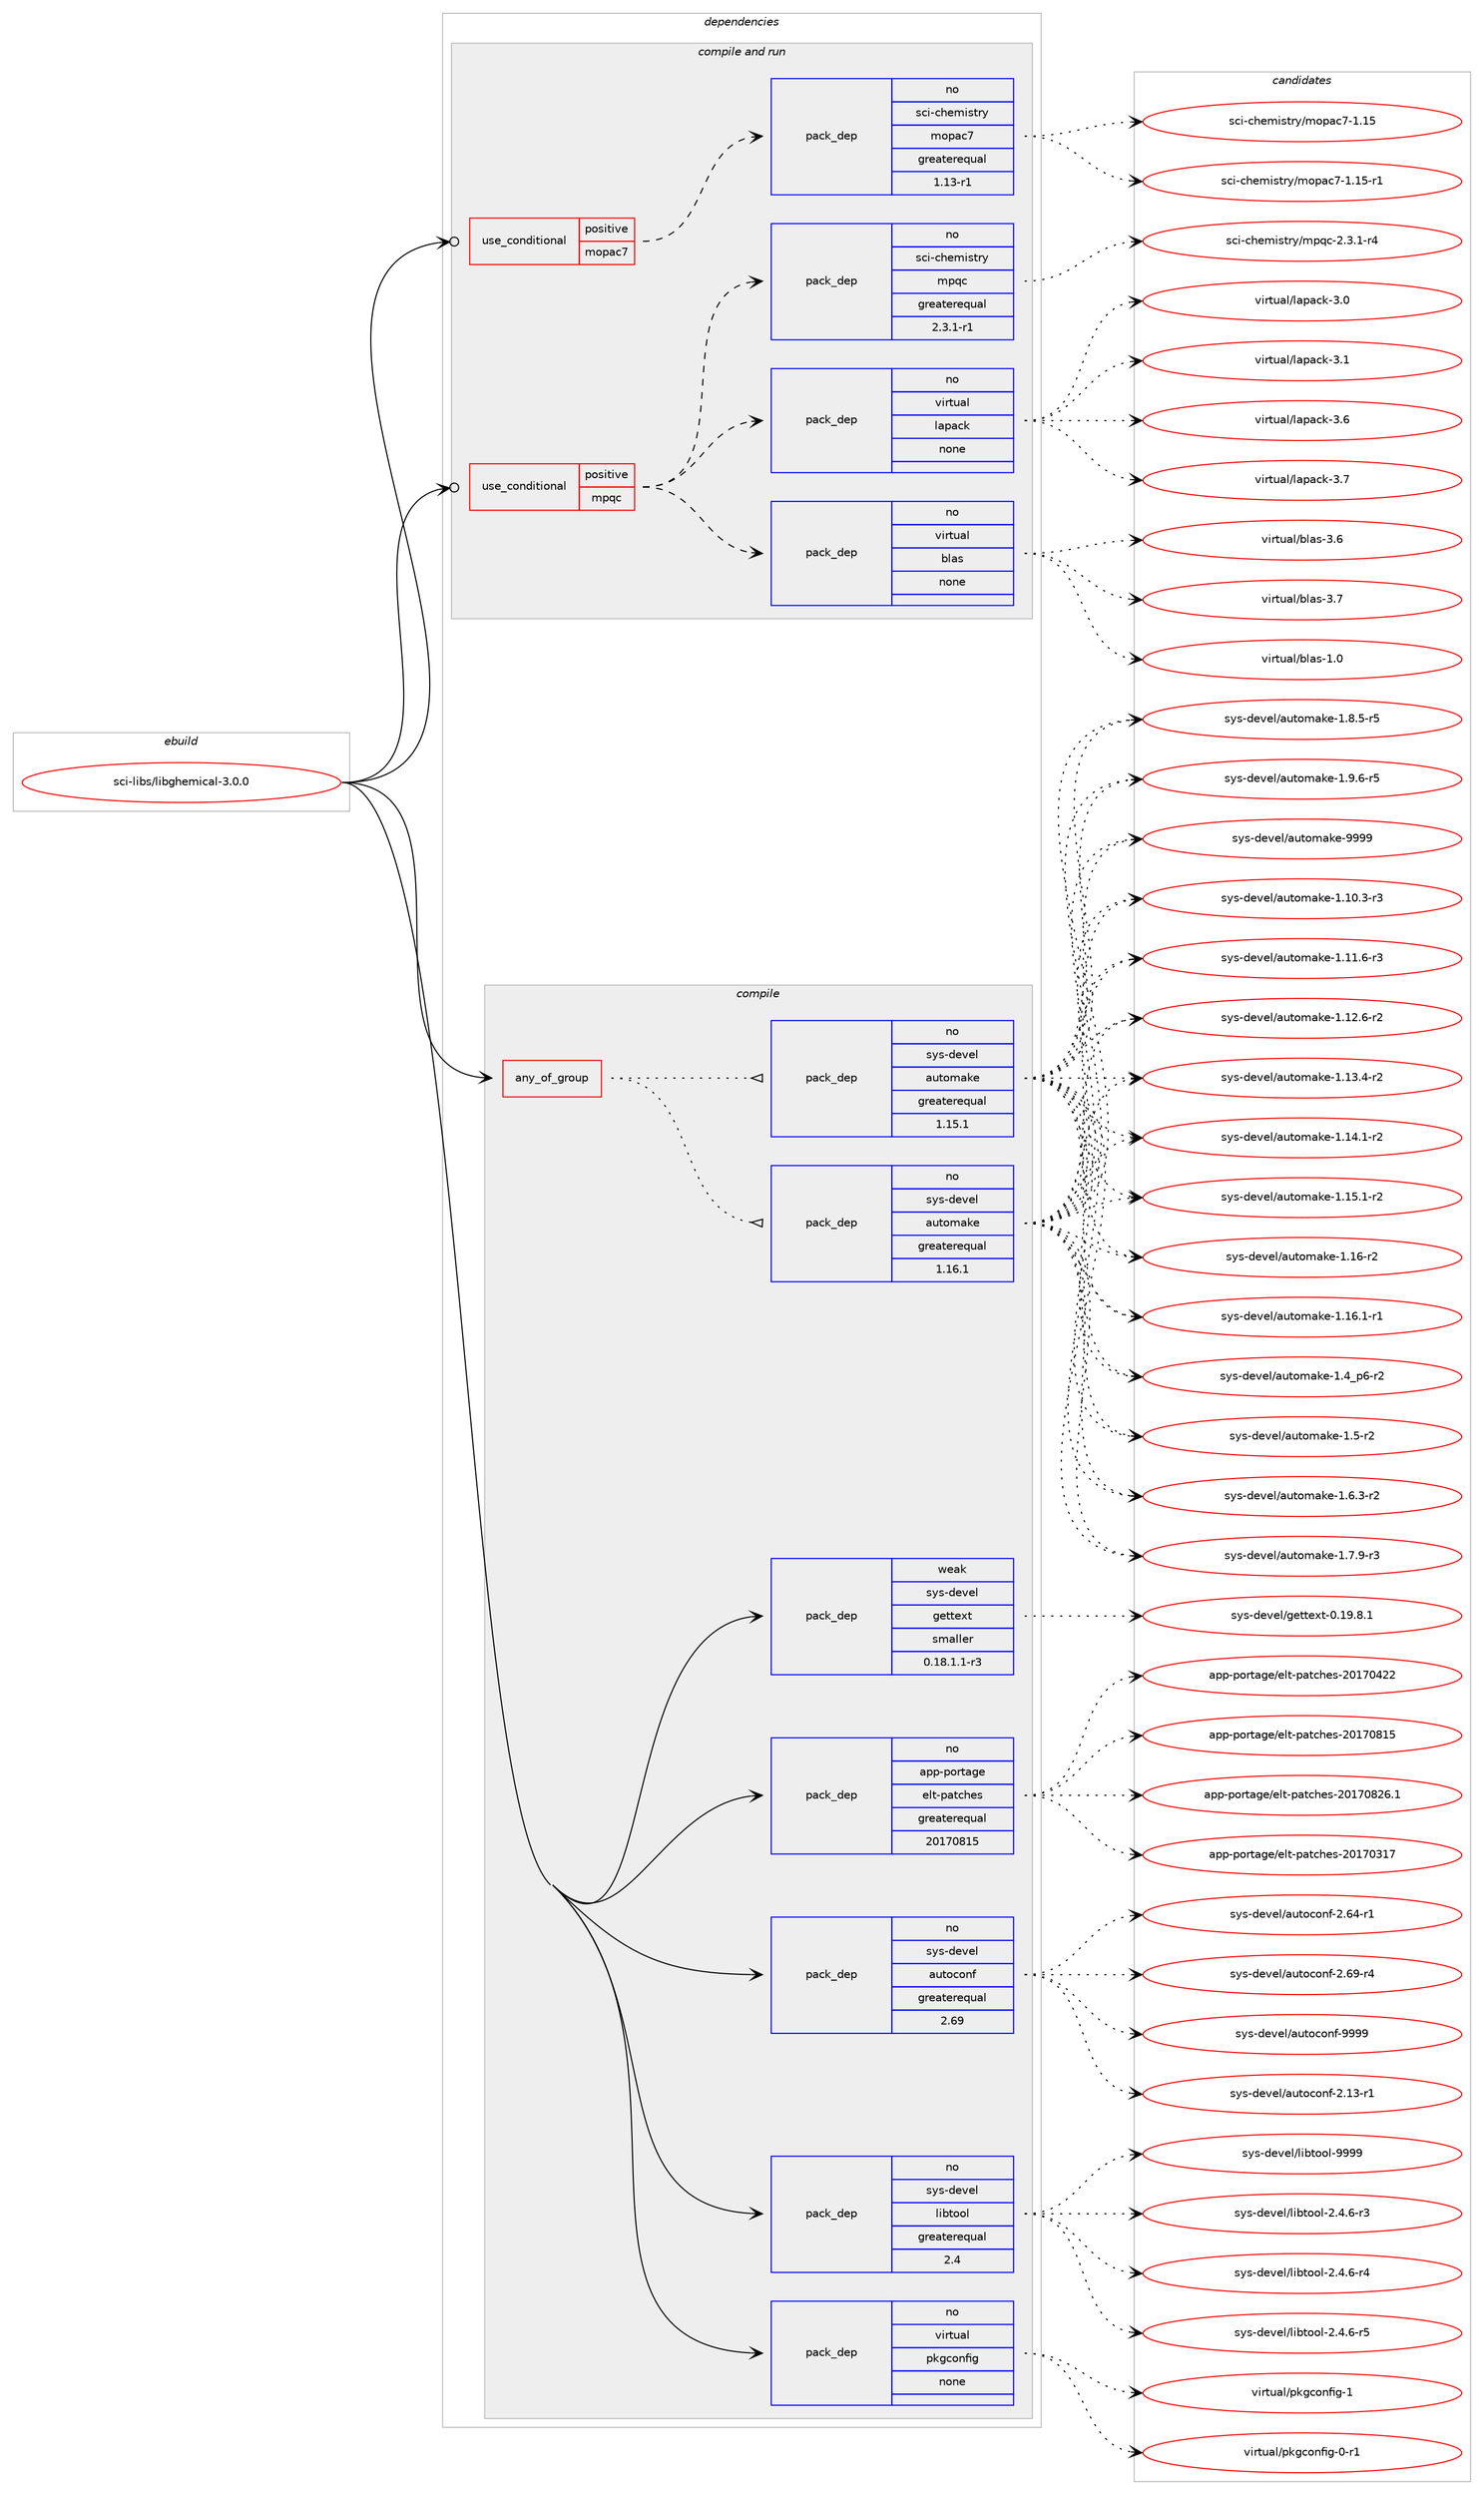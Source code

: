 digraph prolog {

# *************
# Graph options
# *************

newrank=true;
concentrate=true;
compound=true;
graph [rankdir=LR,fontname=Helvetica,fontsize=10,ranksep=1.5];#, ranksep=2.5, nodesep=0.2];
edge  [arrowhead=vee];
node  [fontname=Helvetica,fontsize=10];

# **********
# The ebuild
# **********

subgraph cluster_leftcol {
color=gray;
rank=same;
label=<<i>ebuild</i>>;
id [label="sci-libs/libghemical-3.0.0", color=red, width=4, href="../sci-libs/libghemical-3.0.0.svg"];
}

# ****************
# The dependencies
# ****************

subgraph cluster_midcol {
color=gray;
label=<<i>dependencies</i>>;
subgraph cluster_compile {
fillcolor="#eeeeee";
style=filled;
label=<<i>compile</i>>;
subgraph any26908 {
dependency1693940 [label=<<TABLE BORDER="0" CELLBORDER="1" CELLSPACING="0" CELLPADDING="4"><TR><TD CELLPADDING="10">any_of_group</TD></TR></TABLE>>, shape=none, color=red];subgraph pack1212702 {
dependency1693941 [label=<<TABLE BORDER="0" CELLBORDER="1" CELLSPACING="0" CELLPADDING="4" WIDTH="220"><TR><TD ROWSPAN="6" CELLPADDING="30">pack_dep</TD></TR><TR><TD WIDTH="110">no</TD></TR><TR><TD>sys-devel</TD></TR><TR><TD>automake</TD></TR><TR><TD>greaterequal</TD></TR><TR><TD>1.16.1</TD></TR></TABLE>>, shape=none, color=blue];
}
dependency1693940:e -> dependency1693941:w [weight=20,style="dotted",arrowhead="oinv"];
subgraph pack1212703 {
dependency1693942 [label=<<TABLE BORDER="0" CELLBORDER="1" CELLSPACING="0" CELLPADDING="4" WIDTH="220"><TR><TD ROWSPAN="6" CELLPADDING="30">pack_dep</TD></TR><TR><TD WIDTH="110">no</TD></TR><TR><TD>sys-devel</TD></TR><TR><TD>automake</TD></TR><TR><TD>greaterequal</TD></TR><TR><TD>1.15.1</TD></TR></TABLE>>, shape=none, color=blue];
}
dependency1693940:e -> dependency1693942:w [weight=20,style="dotted",arrowhead="oinv"];
}
id:e -> dependency1693940:w [weight=20,style="solid",arrowhead="vee"];
subgraph pack1212704 {
dependency1693943 [label=<<TABLE BORDER="0" CELLBORDER="1" CELLSPACING="0" CELLPADDING="4" WIDTH="220"><TR><TD ROWSPAN="6" CELLPADDING="30">pack_dep</TD></TR><TR><TD WIDTH="110">no</TD></TR><TR><TD>app-portage</TD></TR><TR><TD>elt-patches</TD></TR><TR><TD>greaterequal</TD></TR><TR><TD>20170815</TD></TR></TABLE>>, shape=none, color=blue];
}
id:e -> dependency1693943:w [weight=20,style="solid",arrowhead="vee"];
subgraph pack1212705 {
dependency1693944 [label=<<TABLE BORDER="0" CELLBORDER="1" CELLSPACING="0" CELLPADDING="4" WIDTH="220"><TR><TD ROWSPAN="6" CELLPADDING="30">pack_dep</TD></TR><TR><TD WIDTH="110">no</TD></TR><TR><TD>sys-devel</TD></TR><TR><TD>autoconf</TD></TR><TR><TD>greaterequal</TD></TR><TR><TD>2.69</TD></TR></TABLE>>, shape=none, color=blue];
}
id:e -> dependency1693944:w [weight=20,style="solid",arrowhead="vee"];
subgraph pack1212706 {
dependency1693945 [label=<<TABLE BORDER="0" CELLBORDER="1" CELLSPACING="0" CELLPADDING="4" WIDTH="220"><TR><TD ROWSPAN="6" CELLPADDING="30">pack_dep</TD></TR><TR><TD WIDTH="110">no</TD></TR><TR><TD>sys-devel</TD></TR><TR><TD>libtool</TD></TR><TR><TD>greaterequal</TD></TR><TR><TD>2.4</TD></TR></TABLE>>, shape=none, color=blue];
}
id:e -> dependency1693945:w [weight=20,style="solid",arrowhead="vee"];
subgraph pack1212707 {
dependency1693946 [label=<<TABLE BORDER="0" CELLBORDER="1" CELLSPACING="0" CELLPADDING="4" WIDTH="220"><TR><TD ROWSPAN="6" CELLPADDING="30">pack_dep</TD></TR><TR><TD WIDTH="110">no</TD></TR><TR><TD>virtual</TD></TR><TR><TD>pkgconfig</TD></TR><TR><TD>none</TD></TR><TR><TD></TD></TR></TABLE>>, shape=none, color=blue];
}
id:e -> dependency1693946:w [weight=20,style="solid",arrowhead="vee"];
subgraph pack1212708 {
dependency1693947 [label=<<TABLE BORDER="0" CELLBORDER="1" CELLSPACING="0" CELLPADDING="4" WIDTH="220"><TR><TD ROWSPAN="6" CELLPADDING="30">pack_dep</TD></TR><TR><TD WIDTH="110">weak</TD></TR><TR><TD>sys-devel</TD></TR><TR><TD>gettext</TD></TR><TR><TD>smaller</TD></TR><TR><TD>0.18.1.1-r3</TD></TR></TABLE>>, shape=none, color=blue];
}
id:e -> dependency1693947:w [weight=20,style="solid",arrowhead="vee"];
}
subgraph cluster_compileandrun {
fillcolor="#eeeeee";
style=filled;
label=<<i>compile and run</i>>;
subgraph cond453478 {
dependency1693948 [label=<<TABLE BORDER="0" CELLBORDER="1" CELLSPACING="0" CELLPADDING="4"><TR><TD ROWSPAN="3" CELLPADDING="10">use_conditional</TD></TR><TR><TD>positive</TD></TR><TR><TD>mopac7</TD></TR></TABLE>>, shape=none, color=red];
subgraph pack1212709 {
dependency1693949 [label=<<TABLE BORDER="0" CELLBORDER="1" CELLSPACING="0" CELLPADDING="4" WIDTH="220"><TR><TD ROWSPAN="6" CELLPADDING="30">pack_dep</TD></TR><TR><TD WIDTH="110">no</TD></TR><TR><TD>sci-chemistry</TD></TR><TR><TD>mopac7</TD></TR><TR><TD>greaterequal</TD></TR><TR><TD>1.13-r1</TD></TR></TABLE>>, shape=none, color=blue];
}
dependency1693948:e -> dependency1693949:w [weight=20,style="dashed",arrowhead="vee"];
}
id:e -> dependency1693948:w [weight=20,style="solid",arrowhead="odotvee"];
subgraph cond453479 {
dependency1693950 [label=<<TABLE BORDER="0" CELLBORDER="1" CELLSPACING="0" CELLPADDING="4"><TR><TD ROWSPAN="3" CELLPADDING="10">use_conditional</TD></TR><TR><TD>positive</TD></TR><TR><TD>mpqc</TD></TR></TABLE>>, shape=none, color=red];
subgraph pack1212710 {
dependency1693951 [label=<<TABLE BORDER="0" CELLBORDER="1" CELLSPACING="0" CELLPADDING="4" WIDTH="220"><TR><TD ROWSPAN="6" CELLPADDING="30">pack_dep</TD></TR><TR><TD WIDTH="110">no</TD></TR><TR><TD>sci-chemistry</TD></TR><TR><TD>mpqc</TD></TR><TR><TD>greaterequal</TD></TR><TR><TD>2.3.1-r1</TD></TR></TABLE>>, shape=none, color=blue];
}
dependency1693950:e -> dependency1693951:w [weight=20,style="dashed",arrowhead="vee"];
subgraph pack1212711 {
dependency1693952 [label=<<TABLE BORDER="0" CELLBORDER="1" CELLSPACING="0" CELLPADDING="4" WIDTH="220"><TR><TD ROWSPAN="6" CELLPADDING="30">pack_dep</TD></TR><TR><TD WIDTH="110">no</TD></TR><TR><TD>virtual</TD></TR><TR><TD>blas</TD></TR><TR><TD>none</TD></TR><TR><TD></TD></TR></TABLE>>, shape=none, color=blue];
}
dependency1693950:e -> dependency1693952:w [weight=20,style="dashed",arrowhead="vee"];
subgraph pack1212712 {
dependency1693953 [label=<<TABLE BORDER="0" CELLBORDER="1" CELLSPACING="0" CELLPADDING="4" WIDTH="220"><TR><TD ROWSPAN="6" CELLPADDING="30">pack_dep</TD></TR><TR><TD WIDTH="110">no</TD></TR><TR><TD>virtual</TD></TR><TR><TD>lapack</TD></TR><TR><TD>none</TD></TR><TR><TD></TD></TR></TABLE>>, shape=none, color=blue];
}
dependency1693950:e -> dependency1693953:w [weight=20,style="dashed",arrowhead="vee"];
}
id:e -> dependency1693950:w [weight=20,style="solid",arrowhead="odotvee"];
}
subgraph cluster_run {
fillcolor="#eeeeee";
style=filled;
label=<<i>run</i>>;
}
}

# **************
# The candidates
# **************

subgraph cluster_choices {
rank=same;
color=gray;
label=<<i>candidates</i>>;

subgraph choice1212702 {
color=black;
nodesep=1;
choice11512111545100101118101108479711711611110997107101454946494846514511451 [label="sys-devel/automake-1.10.3-r3", color=red, width=4,href="../sys-devel/automake-1.10.3-r3.svg"];
choice11512111545100101118101108479711711611110997107101454946494946544511451 [label="sys-devel/automake-1.11.6-r3", color=red, width=4,href="../sys-devel/automake-1.11.6-r3.svg"];
choice11512111545100101118101108479711711611110997107101454946495046544511450 [label="sys-devel/automake-1.12.6-r2", color=red, width=4,href="../sys-devel/automake-1.12.6-r2.svg"];
choice11512111545100101118101108479711711611110997107101454946495146524511450 [label="sys-devel/automake-1.13.4-r2", color=red, width=4,href="../sys-devel/automake-1.13.4-r2.svg"];
choice11512111545100101118101108479711711611110997107101454946495246494511450 [label="sys-devel/automake-1.14.1-r2", color=red, width=4,href="../sys-devel/automake-1.14.1-r2.svg"];
choice11512111545100101118101108479711711611110997107101454946495346494511450 [label="sys-devel/automake-1.15.1-r2", color=red, width=4,href="../sys-devel/automake-1.15.1-r2.svg"];
choice1151211154510010111810110847971171161111099710710145494649544511450 [label="sys-devel/automake-1.16-r2", color=red, width=4,href="../sys-devel/automake-1.16-r2.svg"];
choice11512111545100101118101108479711711611110997107101454946495446494511449 [label="sys-devel/automake-1.16.1-r1", color=red, width=4,href="../sys-devel/automake-1.16.1-r1.svg"];
choice115121115451001011181011084797117116111109971071014549465295112544511450 [label="sys-devel/automake-1.4_p6-r2", color=red, width=4,href="../sys-devel/automake-1.4_p6-r2.svg"];
choice11512111545100101118101108479711711611110997107101454946534511450 [label="sys-devel/automake-1.5-r2", color=red, width=4,href="../sys-devel/automake-1.5-r2.svg"];
choice115121115451001011181011084797117116111109971071014549465446514511450 [label="sys-devel/automake-1.6.3-r2", color=red, width=4,href="../sys-devel/automake-1.6.3-r2.svg"];
choice115121115451001011181011084797117116111109971071014549465546574511451 [label="sys-devel/automake-1.7.9-r3", color=red, width=4,href="../sys-devel/automake-1.7.9-r3.svg"];
choice115121115451001011181011084797117116111109971071014549465646534511453 [label="sys-devel/automake-1.8.5-r5", color=red, width=4,href="../sys-devel/automake-1.8.5-r5.svg"];
choice115121115451001011181011084797117116111109971071014549465746544511453 [label="sys-devel/automake-1.9.6-r5", color=red, width=4,href="../sys-devel/automake-1.9.6-r5.svg"];
choice115121115451001011181011084797117116111109971071014557575757 [label="sys-devel/automake-9999", color=red, width=4,href="../sys-devel/automake-9999.svg"];
dependency1693941:e -> choice11512111545100101118101108479711711611110997107101454946494846514511451:w [style=dotted,weight="100"];
dependency1693941:e -> choice11512111545100101118101108479711711611110997107101454946494946544511451:w [style=dotted,weight="100"];
dependency1693941:e -> choice11512111545100101118101108479711711611110997107101454946495046544511450:w [style=dotted,weight="100"];
dependency1693941:e -> choice11512111545100101118101108479711711611110997107101454946495146524511450:w [style=dotted,weight="100"];
dependency1693941:e -> choice11512111545100101118101108479711711611110997107101454946495246494511450:w [style=dotted,weight="100"];
dependency1693941:e -> choice11512111545100101118101108479711711611110997107101454946495346494511450:w [style=dotted,weight="100"];
dependency1693941:e -> choice1151211154510010111810110847971171161111099710710145494649544511450:w [style=dotted,weight="100"];
dependency1693941:e -> choice11512111545100101118101108479711711611110997107101454946495446494511449:w [style=dotted,weight="100"];
dependency1693941:e -> choice115121115451001011181011084797117116111109971071014549465295112544511450:w [style=dotted,weight="100"];
dependency1693941:e -> choice11512111545100101118101108479711711611110997107101454946534511450:w [style=dotted,weight="100"];
dependency1693941:e -> choice115121115451001011181011084797117116111109971071014549465446514511450:w [style=dotted,weight="100"];
dependency1693941:e -> choice115121115451001011181011084797117116111109971071014549465546574511451:w [style=dotted,weight="100"];
dependency1693941:e -> choice115121115451001011181011084797117116111109971071014549465646534511453:w [style=dotted,weight="100"];
dependency1693941:e -> choice115121115451001011181011084797117116111109971071014549465746544511453:w [style=dotted,weight="100"];
dependency1693941:e -> choice115121115451001011181011084797117116111109971071014557575757:w [style=dotted,weight="100"];
}
subgraph choice1212703 {
color=black;
nodesep=1;
choice11512111545100101118101108479711711611110997107101454946494846514511451 [label="sys-devel/automake-1.10.3-r3", color=red, width=4,href="../sys-devel/automake-1.10.3-r3.svg"];
choice11512111545100101118101108479711711611110997107101454946494946544511451 [label="sys-devel/automake-1.11.6-r3", color=red, width=4,href="../sys-devel/automake-1.11.6-r3.svg"];
choice11512111545100101118101108479711711611110997107101454946495046544511450 [label="sys-devel/automake-1.12.6-r2", color=red, width=4,href="../sys-devel/automake-1.12.6-r2.svg"];
choice11512111545100101118101108479711711611110997107101454946495146524511450 [label="sys-devel/automake-1.13.4-r2", color=red, width=4,href="../sys-devel/automake-1.13.4-r2.svg"];
choice11512111545100101118101108479711711611110997107101454946495246494511450 [label="sys-devel/automake-1.14.1-r2", color=red, width=4,href="../sys-devel/automake-1.14.1-r2.svg"];
choice11512111545100101118101108479711711611110997107101454946495346494511450 [label="sys-devel/automake-1.15.1-r2", color=red, width=4,href="../sys-devel/automake-1.15.1-r2.svg"];
choice1151211154510010111810110847971171161111099710710145494649544511450 [label="sys-devel/automake-1.16-r2", color=red, width=4,href="../sys-devel/automake-1.16-r2.svg"];
choice11512111545100101118101108479711711611110997107101454946495446494511449 [label="sys-devel/automake-1.16.1-r1", color=red, width=4,href="../sys-devel/automake-1.16.1-r1.svg"];
choice115121115451001011181011084797117116111109971071014549465295112544511450 [label="sys-devel/automake-1.4_p6-r2", color=red, width=4,href="../sys-devel/automake-1.4_p6-r2.svg"];
choice11512111545100101118101108479711711611110997107101454946534511450 [label="sys-devel/automake-1.5-r2", color=red, width=4,href="../sys-devel/automake-1.5-r2.svg"];
choice115121115451001011181011084797117116111109971071014549465446514511450 [label="sys-devel/automake-1.6.3-r2", color=red, width=4,href="../sys-devel/automake-1.6.3-r2.svg"];
choice115121115451001011181011084797117116111109971071014549465546574511451 [label="sys-devel/automake-1.7.9-r3", color=red, width=4,href="../sys-devel/automake-1.7.9-r3.svg"];
choice115121115451001011181011084797117116111109971071014549465646534511453 [label="sys-devel/automake-1.8.5-r5", color=red, width=4,href="../sys-devel/automake-1.8.5-r5.svg"];
choice115121115451001011181011084797117116111109971071014549465746544511453 [label="sys-devel/automake-1.9.6-r5", color=red, width=4,href="../sys-devel/automake-1.9.6-r5.svg"];
choice115121115451001011181011084797117116111109971071014557575757 [label="sys-devel/automake-9999", color=red, width=4,href="../sys-devel/automake-9999.svg"];
dependency1693942:e -> choice11512111545100101118101108479711711611110997107101454946494846514511451:w [style=dotted,weight="100"];
dependency1693942:e -> choice11512111545100101118101108479711711611110997107101454946494946544511451:w [style=dotted,weight="100"];
dependency1693942:e -> choice11512111545100101118101108479711711611110997107101454946495046544511450:w [style=dotted,weight="100"];
dependency1693942:e -> choice11512111545100101118101108479711711611110997107101454946495146524511450:w [style=dotted,weight="100"];
dependency1693942:e -> choice11512111545100101118101108479711711611110997107101454946495246494511450:w [style=dotted,weight="100"];
dependency1693942:e -> choice11512111545100101118101108479711711611110997107101454946495346494511450:w [style=dotted,weight="100"];
dependency1693942:e -> choice1151211154510010111810110847971171161111099710710145494649544511450:w [style=dotted,weight="100"];
dependency1693942:e -> choice11512111545100101118101108479711711611110997107101454946495446494511449:w [style=dotted,weight="100"];
dependency1693942:e -> choice115121115451001011181011084797117116111109971071014549465295112544511450:w [style=dotted,weight="100"];
dependency1693942:e -> choice11512111545100101118101108479711711611110997107101454946534511450:w [style=dotted,weight="100"];
dependency1693942:e -> choice115121115451001011181011084797117116111109971071014549465446514511450:w [style=dotted,weight="100"];
dependency1693942:e -> choice115121115451001011181011084797117116111109971071014549465546574511451:w [style=dotted,weight="100"];
dependency1693942:e -> choice115121115451001011181011084797117116111109971071014549465646534511453:w [style=dotted,weight="100"];
dependency1693942:e -> choice115121115451001011181011084797117116111109971071014549465746544511453:w [style=dotted,weight="100"];
dependency1693942:e -> choice115121115451001011181011084797117116111109971071014557575757:w [style=dotted,weight="100"];
}
subgraph choice1212704 {
color=black;
nodesep=1;
choice97112112451121111141169710310147101108116451129711699104101115455048495548514955 [label="app-portage/elt-patches-20170317", color=red, width=4,href="../app-portage/elt-patches-20170317.svg"];
choice97112112451121111141169710310147101108116451129711699104101115455048495548525050 [label="app-portage/elt-patches-20170422", color=red, width=4,href="../app-portage/elt-patches-20170422.svg"];
choice97112112451121111141169710310147101108116451129711699104101115455048495548564953 [label="app-portage/elt-patches-20170815", color=red, width=4,href="../app-portage/elt-patches-20170815.svg"];
choice971121124511211111411697103101471011081164511297116991041011154550484955485650544649 [label="app-portage/elt-patches-20170826.1", color=red, width=4,href="../app-portage/elt-patches-20170826.1.svg"];
dependency1693943:e -> choice97112112451121111141169710310147101108116451129711699104101115455048495548514955:w [style=dotted,weight="100"];
dependency1693943:e -> choice97112112451121111141169710310147101108116451129711699104101115455048495548525050:w [style=dotted,weight="100"];
dependency1693943:e -> choice97112112451121111141169710310147101108116451129711699104101115455048495548564953:w [style=dotted,weight="100"];
dependency1693943:e -> choice971121124511211111411697103101471011081164511297116991041011154550484955485650544649:w [style=dotted,weight="100"];
}
subgraph choice1212705 {
color=black;
nodesep=1;
choice1151211154510010111810110847971171161119911111010245504649514511449 [label="sys-devel/autoconf-2.13-r1", color=red, width=4,href="../sys-devel/autoconf-2.13-r1.svg"];
choice1151211154510010111810110847971171161119911111010245504654524511449 [label="sys-devel/autoconf-2.64-r1", color=red, width=4,href="../sys-devel/autoconf-2.64-r1.svg"];
choice1151211154510010111810110847971171161119911111010245504654574511452 [label="sys-devel/autoconf-2.69-r4", color=red, width=4,href="../sys-devel/autoconf-2.69-r4.svg"];
choice115121115451001011181011084797117116111991111101024557575757 [label="sys-devel/autoconf-9999", color=red, width=4,href="../sys-devel/autoconf-9999.svg"];
dependency1693944:e -> choice1151211154510010111810110847971171161119911111010245504649514511449:w [style=dotted,weight="100"];
dependency1693944:e -> choice1151211154510010111810110847971171161119911111010245504654524511449:w [style=dotted,weight="100"];
dependency1693944:e -> choice1151211154510010111810110847971171161119911111010245504654574511452:w [style=dotted,weight="100"];
dependency1693944:e -> choice115121115451001011181011084797117116111991111101024557575757:w [style=dotted,weight="100"];
}
subgraph choice1212706 {
color=black;
nodesep=1;
choice1151211154510010111810110847108105981161111111084550465246544511451 [label="sys-devel/libtool-2.4.6-r3", color=red, width=4,href="../sys-devel/libtool-2.4.6-r3.svg"];
choice1151211154510010111810110847108105981161111111084550465246544511452 [label="sys-devel/libtool-2.4.6-r4", color=red, width=4,href="../sys-devel/libtool-2.4.6-r4.svg"];
choice1151211154510010111810110847108105981161111111084550465246544511453 [label="sys-devel/libtool-2.4.6-r5", color=red, width=4,href="../sys-devel/libtool-2.4.6-r5.svg"];
choice1151211154510010111810110847108105981161111111084557575757 [label="sys-devel/libtool-9999", color=red, width=4,href="../sys-devel/libtool-9999.svg"];
dependency1693945:e -> choice1151211154510010111810110847108105981161111111084550465246544511451:w [style=dotted,weight="100"];
dependency1693945:e -> choice1151211154510010111810110847108105981161111111084550465246544511452:w [style=dotted,weight="100"];
dependency1693945:e -> choice1151211154510010111810110847108105981161111111084550465246544511453:w [style=dotted,weight="100"];
dependency1693945:e -> choice1151211154510010111810110847108105981161111111084557575757:w [style=dotted,weight="100"];
}
subgraph choice1212707 {
color=black;
nodesep=1;
choice11810511411611797108471121071039911111010210510345484511449 [label="virtual/pkgconfig-0-r1", color=red, width=4,href="../virtual/pkgconfig-0-r1.svg"];
choice1181051141161179710847112107103991111101021051034549 [label="virtual/pkgconfig-1", color=red, width=4,href="../virtual/pkgconfig-1.svg"];
dependency1693946:e -> choice11810511411611797108471121071039911111010210510345484511449:w [style=dotted,weight="100"];
dependency1693946:e -> choice1181051141161179710847112107103991111101021051034549:w [style=dotted,weight="100"];
}
subgraph choice1212708 {
color=black;
nodesep=1;
choice1151211154510010111810110847103101116116101120116454846495746564649 [label="sys-devel/gettext-0.19.8.1", color=red, width=4,href="../sys-devel/gettext-0.19.8.1.svg"];
dependency1693947:e -> choice1151211154510010111810110847103101116116101120116454846495746564649:w [style=dotted,weight="100"];
}
subgraph choice1212709 {
color=black;
nodesep=1;
choice115991054599104101109105115116114121471091111129799554549464953 [label="sci-chemistry/mopac7-1.15", color=red, width=4,href="../sci-chemistry/mopac7-1.15.svg"];
choice1159910545991041011091051151161141214710911111297995545494649534511449 [label="sci-chemistry/mopac7-1.15-r1", color=red, width=4,href="../sci-chemistry/mopac7-1.15-r1.svg"];
dependency1693949:e -> choice115991054599104101109105115116114121471091111129799554549464953:w [style=dotted,weight="100"];
dependency1693949:e -> choice1159910545991041011091051151161141214710911111297995545494649534511449:w [style=dotted,weight="100"];
}
subgraph choice1212710 {
color=black;
nodesep=1;
choice11599105459910410110910511511611412147109112113994550465146494511452 [label="sci-chemistry/mpqc-2.3.1-r4", color=red, width=4,href="../sci-chemistry/mpqc-2.3.1-r4.svg"];
dependency1693951:e -> choice11599105459910410110910511511611412147109112113994550465146494511452:w [style=dotted,weight="100"];
}
subgraph choice1212711 {
color=black;
nodesep=1;
choice1181051141161179710847981089711545494648 [label="virtual/blas-1.0", color=red, width=4,href="../virtual/blas-1.0.svg"];
choice1181051141161179710847981089711545514654 [label="virtual/blas-3.6", color=red, width=4,href="../virtual/blas-3.6.svg"];
choice1181051141161179710847981089711545514655 [label="virtual/blas-3.7", color=red, width=4,href="../virtual/blas-3.7.svg"];
dependency1693952:e -> choice1181051141161179710847981089711545494648:w [style=dotted,weight="100"];
dependency1693952:e -> choice1181051141161179710847981089711545514654:w [style=dotted,weight="100"];
dependency1693952:e -> choice1181051141161179710847981089711545514655:w [style=dotted,weight="100"];
}
subgraph choice1212712 {
color=black;
nodesep=1;
choice118105114116117971084710897112979910745514648 [label="virtual/lapack-3.0", color=red, width=4,href="../virtual/lapack-3.0.svg"];
choice118105114116117971084710897112979910745514649 [label="virtual/lapack-3.1", color=red, width=4,href="../virtual/lapack-3.1.svg"];
choice118105114116117971084710897112979910745514654 [label="virtual/lapack-3.6", color=red, width=4,href="../virtual/lapack-3.6.svg"];
choice118105114116117971084710897112979910745514655 [label="virtual/lapack-3.7", color=red, width=4,href="../virtual/lapack-3.7.svg"];
dependency1693953:e -> choice118105114116117971084710897112979910745514648:w [style=dotted,weight="100"];
dependency1693953:e -> choice118105114116117971084710897112979910745514649:w [style=dotted,weight="100"];
dependency1693953:e -> choice118105114116117971084710897112979910745514654:w [style=dotted,weight="100"];
dependency1693953:e -> choice118105114116117971084710897112979910745514655:w [style=dotted,weight="100"];
}
}

}
